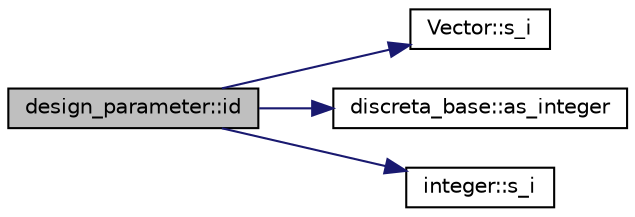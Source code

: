 digraph "design_parameter::id"
{
  edge [fontname="Helvetica",fontsize="10",labelfontname="Helvetica",labelfontsize="10"];
  node [fontname="Helvetica",fontsize="10",shape=record];
  rankdir="LR";
  Node901 [label="design_parameter::id",height=0.2,width=0.4,color="black", fillcolor="grey75", style="filled", fontcolor="black"];
  Node901 -> Node902 [color="midnightblue",fontsize="10",style="solid",fontname="Helvetica"];
  Node902 [label="Vector::s_i",height=0.2,width=0.4,color="black", fillcolor="white", style="filled",URL="$d5/db2/class_vector.html#a1c4fe1752523df8119f70dd550244871"];
  Node901 -> Node903 [color="midnightblue",fontsize="10",style="solid",fontname="Helvetica"];
  Node903 [label="discreta_base::as_integer",height=0.2,width=0.4,color="black", fillcolor="white", style="filled",URL="$d7/d71/classdiscreta__base.html#a00d7691eaf874fd283d942692fe8dd26"];
  Node901 -> Node904 [color="midnightblue",fontsize="10",style="solid",fontname="Helvetica"];
  Node904 [label="integer::s_i",height=0.2,width=0.4,color="black", fillcolor="white", style="filled",URL="$d0/de5/classinteger.html#adf28e9f94d4c844adaa950deeb80b904"];
}
